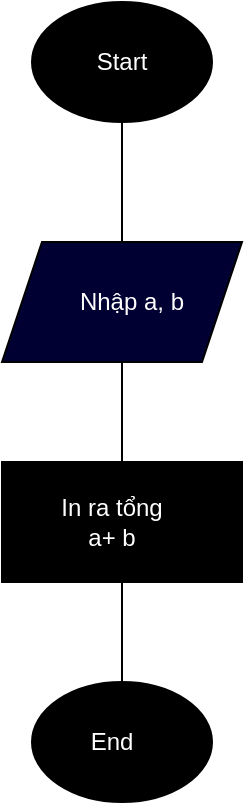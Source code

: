 <mxfile version="25.0.3">
  <diagram name="Page-1" id="yts5QJ1NrTx472uRR71K">
    <mxGraphModel dx="1042" dy="1635" grid="1" gridSize="10" guides="1" tooltips="1" connect="1" arrows="1" fold="1" page="1" pageScale="1" pageWidth="850" pageHeight="1100" math="0" shadow="0">
      <root>
        <mxCell id="0" />
        <mxCell id="1" parent="0" />
        <mxCell id="GXNpeLP9ygahRvhA164_-1" value="" style="ellipse;whiteSpace=wrap;html=1;fillColor=#000000;" vertex="1" parent="1">
          <mxGeometry x="135" y="-30" width="90" height="60" as="geometry" />
        </mxCell>
        <mxCell id="GXNpeLP9ygahRvhA164_-2" value="" style="ellipse;whiteSpace=wrap;html=1;fillColor=#000000;" vertex="1" parent="1">
          <mxGeometry x="135" y="310" width="90" height="60" as="geometry" />
        </mxCell>
        <mxCell id="GXNpeLP9ygahRvhA164_-3" value="Start" style="text;strokeColor=none;align=center;fillColor=none;html=1;verticalAlign=middle;whiteSpace=wrap;rounded=0;fontColor=#FFFFFF;" vertex="1" parent="1">
          <mxGeometry x="150" y="-15" width="60" height="30" as="geometry" />
        </mxCell>
        <mxCell id="GXNpeLP9ygahRvhA164_-4" value="End" style="text;strokeColor=none;align=center;fillColor=none;html=1;verticalAlign=middle;whiteSpace=wrap;rounded=0;fontColor=#FFFFFF;" vertex="1" parent="1">
          <mxGeometry x="145" y="325" width="60" height="30" as="geometry" />
        </mxCell>
        <mxCell id="GXNpeLP9ygahRvhA164_-5" value="" style="shape=parallelogram;perimeter=parallelogramPerimeter;whiteSpace=wrap;html=1;fixedSize=1;fillColor=#000033;size=20;" vertex="1" parent="1">
          <mxGeometry x="120" y="90" width="120" height="60" as="geometry" />
        </mxCell>
        <mxCell id="GXNpeLP9ygahRvhA164_-6" value="Nhập a, b" style="text;strokeColor=none;align=center;fillColor=none;html=1;verticalAlign=middle;whiteSpace=wrap;rounded=0;fontColor=#FFFFFF;" vertex="1" parent="1">
          <mxGeometry x="155" y="105" width="60" height="30" as="geometry" />
        </mxCell>
        <mxCell id="GXNpeLP9ygahRvhA164_-7" value="" style="rounded=0;whiteSpace=wrap;html=1;fillColor=#000000;" vertex="1" parent="1">
          <mxGeometry x="120" y="200" width="120" height="60" as="geometry" />
        </mxCell>
        <mxCell id="GXNpeLP9ygahRvhA164_-8" value="In ra tổng a+ b" style="text;strokeColor=none;align=center;fillColor=none;html=1;verticalAlign=middle;whiteSpace=wrap;rounded=0;fontColor=#FFFFFF;" vertex="1" parent="1">
          <mxGeometry x="145" y="215" width="60" height="30" as="geometry" />
        </mxCell>
        <mxCell id="GXNpeLP9ygahRvhA164_-9" value="" style="endArrow=none;html=1;rounded=0;entryX=0.5;entryY=0;entryDx=0;entryDy=0;exitX=0.5;exitY=1;exitDx=0;exitDy=0;" edge="1" parent="1" source="GXNpeLP9ygahRvhA164_-1" target="GXNpeLP9ygahRvhA164_-5">
          <mxGeometry width="50" height="50" relative="1" as="geometry">
            <mxPoint x="400" y="250" as="sourcePoint" />
            <mxPoint x="450" y="200" as="targetPoint" />
          </mxGeometry>
        </mxCell>
        <mxCell id="GXNpeLP9ygahRvhA164_-14" value="" style="endArrow=none;html=1;rounded=0;entryX=0.5;entryY=1;entryDx=0;entryDy=0;exitX=0.5;exitY=0;exitDx=0;exitDy=0;" edge="1" parent="1" source="GXNpeLP9ygahRvhA164_-7" target="GXNpeLP9ygahRvhA164_-5">
          <mxGeometry width="50" height="50" relative="1" as="geometry">
            <mxPoint x="400" y="250" as="sourcePoint" />
            <mxPoint x="450" y="200" as="targetPoint" />
          </mxGeometry>
        </mxCell>
        <mxCell id="GXNpeLP9ygahRvhA164_-15" value="" style="endArrow=none;html=1;rounded=0;entryX=0.5;entryY=1;entryDx=0;entryDy=0;exitX=0.5;exitY=0;exitDx=0;exitDy=0;" edge="1" parent="1" source="GXNpeLP9ygahRvhA164_-2" target="GXNpeLP9ygahRvhA164_-7">
          <mxGeometry width="50" height="50" relative="1" as="geometry">
            <mxPoint x="190" y="210" as="sourcePoint" />
            <mxPoint x="190" y="160" as="targetPoint" />
          </mxGeometry>
        </mxCell>
      </root>
    </mxGraphModel>
  </diagram>
</mxfile>

